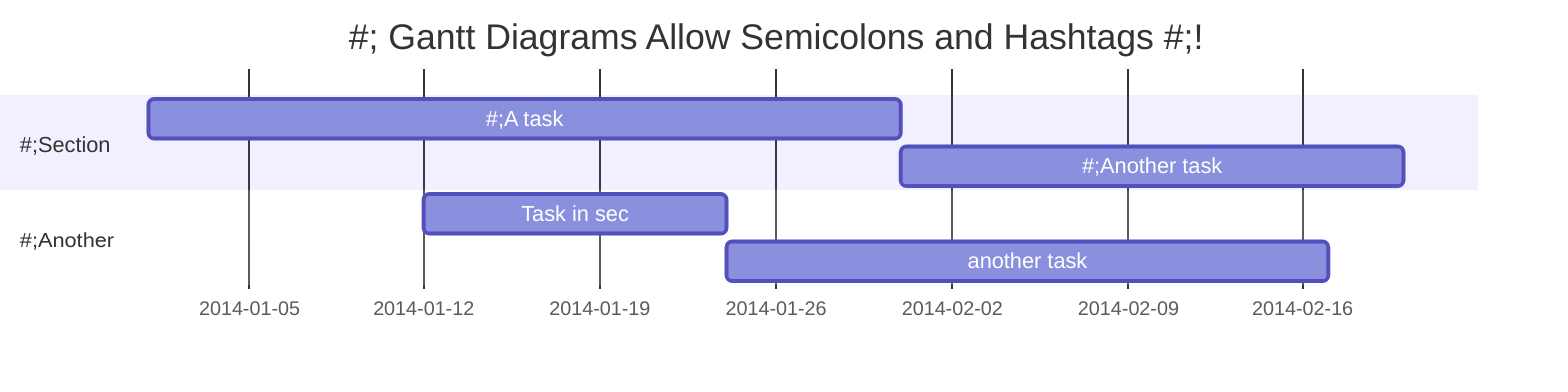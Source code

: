 gantt
        title #; Gantt Diagrams Allow Semicolons and Hashtags #;!
        accTitle: A simple sample gantt diagram
        accDescr: 2 sections with 2 tasks each, from 2014
        dateFormat  YYYY-MM-DD
        section #;Section
        #;A task           :a1, 2014-01-01, 30d
        #;Another task     :after a1  , 20d
        section #;Another
        Task in sec      :2014-01-12  , 12d
        another task      : 24d